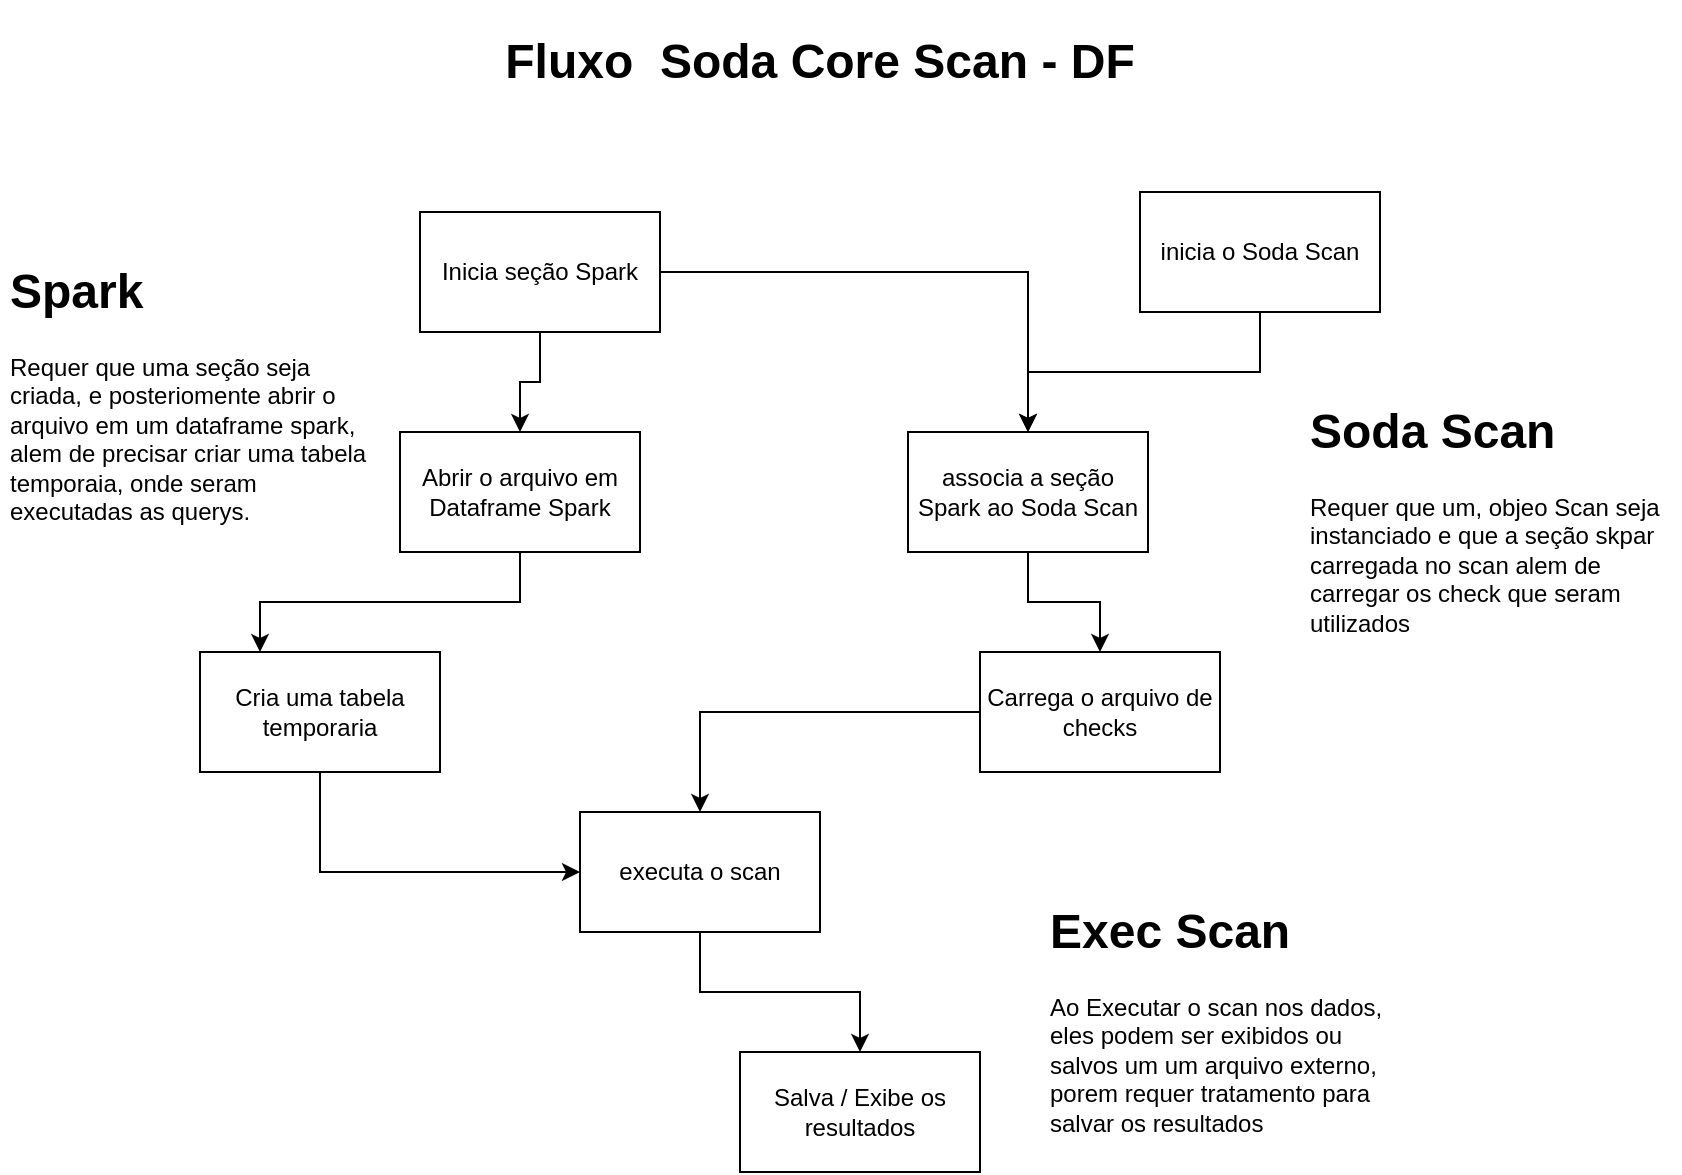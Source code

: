 <mxfile>
    <diagram name="Página-1" id="4sn41ggnogsn7ywIyjHy">
        <mxGraphModel dx="2526" dy="1622" grid="1" gridSize="10" guides="1" tooltips="1" connect="1" arrows="1" fold="1" page="1" pageScale="1" pageWidth="827" pageHeight="1169" math="0" shadow="0">
            <root>
                <mxCell id="0"/>
                <mxCell id="1" parent="0"/>
                <mxCell id="olwb9iaUx9etVq0swbon-3" value="Abrir o arquivo em Dataframe Spark" style="rounded=0;whiteSpace=wrap;html=1;" parent="1" vertex="1">
                    <mxGeometry x="160" y="170" width="120" height="60" as="geometry"/>
                </mxCell>
                <mxCell id="olwb9iaUx9etVq0swbon-4" value="&lt;h1&gt;Fluxo&amp;nbsp; Soda Core Scan - DF&lt;/h1&gt;" style="text;html=1;strokeColor=none;fillColor=none;align=center;verticalAlign=middle;whiteSpace=wrap;rounded=0;" parent="1" vertex="1">
                    <mxGeometry x="170" y="-30" width="400" height="30" as="geometry"/>
                </mxCell>
                <mxCell id="olwb9iaUx9etVq0swbon-16" style="edgeStyle=orthogonalEdgeStyle;rounded=0;orthogonalLoop=1;jettySize=auto;html=1;" parent="1" source="olwb9iaUx9etVq0swbon-7" target="olwb9iaUx9etVq0swbon-3" edge="1">
                    <mxGeometry relative="1" as="geometry"/>
                </mxCell>
                <mxCell id="olwb9iaUx9etVq0swbon-24" style="edgeStyle=orthogonalEdgeStyle;rounded=0;orthogonalLoop=1;jettySize=auto;html=1;entryX=0.5;entryY=0;entryDx=0;entryDy=0;" parent="1" source="olwb9iaUx9etVq0swbon-7" target="olwb9iaUx9etVq0swbon-12" edge="1">
                    <mxGeometry relative="1" as="geometry"/>
                </mxCell>
                <mxCell id="olwb9iaUx9etVq0swbon-7" value="Inicia seção Spark" style="whiteSpace=wrap;html=1;rounded=0;" parent="1" vertex="1">
                    <mxGeometry x="170" y="60" width="120" height="60" as="geometry"/>
                </mxCell>
                <mxCell id="olwb9iaUx9etVq0swbon-13" value="" style="edgeStyle=orthogonalEdgeStyle;rounded=0;orthogonalLoop=1;jettySize=auto;html=1;" parent="1" source="olwb9iaUx9etVq0swbon-9" target="olwb9iaUx9etVq0swbon-12" edge="1">
                    <mxGeometry relative="1" as="geometry"/>
                </mxCell>
                <mxCell id="olwb9iaUx9etVq0swbon-9" value="inicia o Soda Scan" style="whiteSpace=wrap;html=1;rounded=0;" parent="1" vertex="1">
                    <mxGeometry x="530" y="50" width="120" height="60" as="geometry"/>
                </mxCell>
                <mxCell id="olwb9iaUx9etVq0swbon-15" value="" style="edgeStyle=orthogonalEdgeStyle;rounded=0;orthogonalLoop=1;jettySize=auto;html=1;" parent="1" source="olwb9iaUx9etVq0swbon-12" target="olwb9iaUx9etVq0swbon-14" edge="1">
                    <mxGeometry relative="1" as="geometry"/>
                </mxCell>
                <mxCell id="olwb9iaUx9etVq0swbon-12" value="associa a seção Spark ao Soda Scan" style="whiteSpace=wrap;html=1;rounded=0;" parent="1" vertex="1">
                    <mxGeometry x="414" y="170" width="120" height="60" as="geometry"/>
                </mxCell>
                <mxCell id="olwb9iaUx9etVq0swbon-20" style="edgeStyle=orthogonalEdgeStyle;rounded=0;orthogonalLoop=1;jettySize=auto;html=1;" parent="1" source="olwb9iaUx9etVq0swbon-14" target="olwb9iaUx9etVq0swbon-18" edge="1">
                    <mxGeometry relative="1" as="geometry"/>
                </mxCell>
                <mxCell id="olwb9iaUx9etVq0swbon-14" value="Carrega o arquivo de checks" style="whiteSpace=wrap;html=1;rounded=0;" parent="1" vertex="1">
                    <mxGeometry x="450" y="280" width="120" height="60" as="geometry"/>
                </mxCell>
                <mxCell id="olwb9iaUx9etVq0swbon-22" value="" style="edgeStyle=orthogonalEdgeStyle;rounded=0;orthogonalLoop=1;jettySize=auto;html=1;" parent="1" source="olwb9iaUx9etVq0swbon-18" target="olwb9iaUx9etVq0swbon-21" edge="1">
                    <mxGeometry relative="1" as="geometry"/>
                </mxCell>
                <mxCell id="olwb9iaUx9etVq0swbon-18" value="executa o scan" style="whiteSpace=wrap;html=1;rounded=0;" parent="1" vertex="1">
                    <mxGeometry x="250" y="360" width="120" height="60" as="geometry"/>
                </mxCell>
                <mxCell id="olwb9iaUx9etVq0swbon-21" value="Salva / Exibe os resultados" style="whiteSpace=wrap;html=1;rounded=0;" parent="1" vertex="1">
                    <mxGeometry x="330" y="480" width="120" height="60" as="geometry"/>
                </mxCell>
                <mxCell id="2" value="&lt;h1&gt;Spark&lt;/h1&gt;&lt;p&gt;Requer que uma seção seja criada, e posteriomente abrir o arquivo em um dataframe spark, alem de precisar criar uma tabela temporaia, onde seram executadas as querys.&lt;/p&gt;" style="text;html=1;strokeColor=none;fillColor=none;spacing=5;spacingTop=-20;whiteSpace=wrap;overflow=hidden;rounded=0;" parent="1" vertex="1">
                    <mxGeometry x="-40" y="80" width="190" height="150" as="geometry"/>
                </mxCell>
                <mxCell id="3" value="&lt;h1&gt;Soda Scan&lt;/h1&gt;&lt;p&gt;Requer que um, objeo Scan seja instanciado e que a seção skpar carregada no scan alem de carregar os check que seram utilizados&lt;/p&gt;" style="text;html=1;strokeColor=none;fillColor=none;spacing=5;spacingTop=-20;whiteSpace=wrap;overflow=hidden;rounded=0;" parent="1" vertex="1">
                    <mxGeometry x="610" y="150" width="190" height="120" as="geometry"/>
                </mxCell>
                <mxCell id="4" value="Cria uma tabela temporaria" style="whiteSpace=wrap;html=1;rounded=0;" parent="1" vertex="1">
                    <mxGeometry x="60" y="280" width="120" height="60" as="geometry"/>
                </mxCell>
                <mxCell id="8" style="edgeStyle=orthogonalEdgeStyle;rounded=0;orthogonalLoop=1;jettySize=auto;html=1;entryX=0.25;entryY=0;entryDx=0;entryDy=0;" parent="1" source="olwb9iaUx9etVq0swbon-3" target="4" edge="1">
                    <mxGeometry relative="1" as="geometry">
                        <mxPoint x="-70" y="290" as="sourcePoint"/>
                        <mxPoint x="-210" y="340" as="targetPoint"/>
                    </mxGeometry>
                </mxCell>
                <mxCell id="10" style="edgeStyle=orthogonalEdgeStyle;rounded=0;orthogonalLoop=1;jettySize=auto;html=1;exitX=0.5;exitY=1;exitDx=0;exitDy=0;entryX=0;entryY=0.5;entryDx=0;entryDy=0;" parent="1" source="4" target="olwb9iaUx9etVq0swbon-18" edge="1">
                    <mxGeometry relative="1" as="geometry">
                        <mxPoint x="470" y="330" as="sourcePoint"/>
                        <mxPoint x="330" y="380" as="targetPoint"/>
                    </mxGeometry>
                </mxCell>
                <mxCell id="11" value="&lt;h1&gt;Exec Scan&lt;/h1&gt;&lt;p&gt;Ao Executar o scan nos dados, eles podem ser exibidos ou salvos um um arquivo externo, porem requer tratamento para salvar os resultados&lt;/p&gt;" style="text;html=1;strokeColor=none;fillColor=none;spacing=5;spacingTop=-20;whiteSpace=wrap;overflow=hidden;rounded=0;" parent="1" vertex="1">
                    <mxGeometry x="480" y="400" width="190" height="130" as="geometry"/>
                </mxCell>
            </root>
        </mxGraphModel>
    </diagram>
</mxfile>